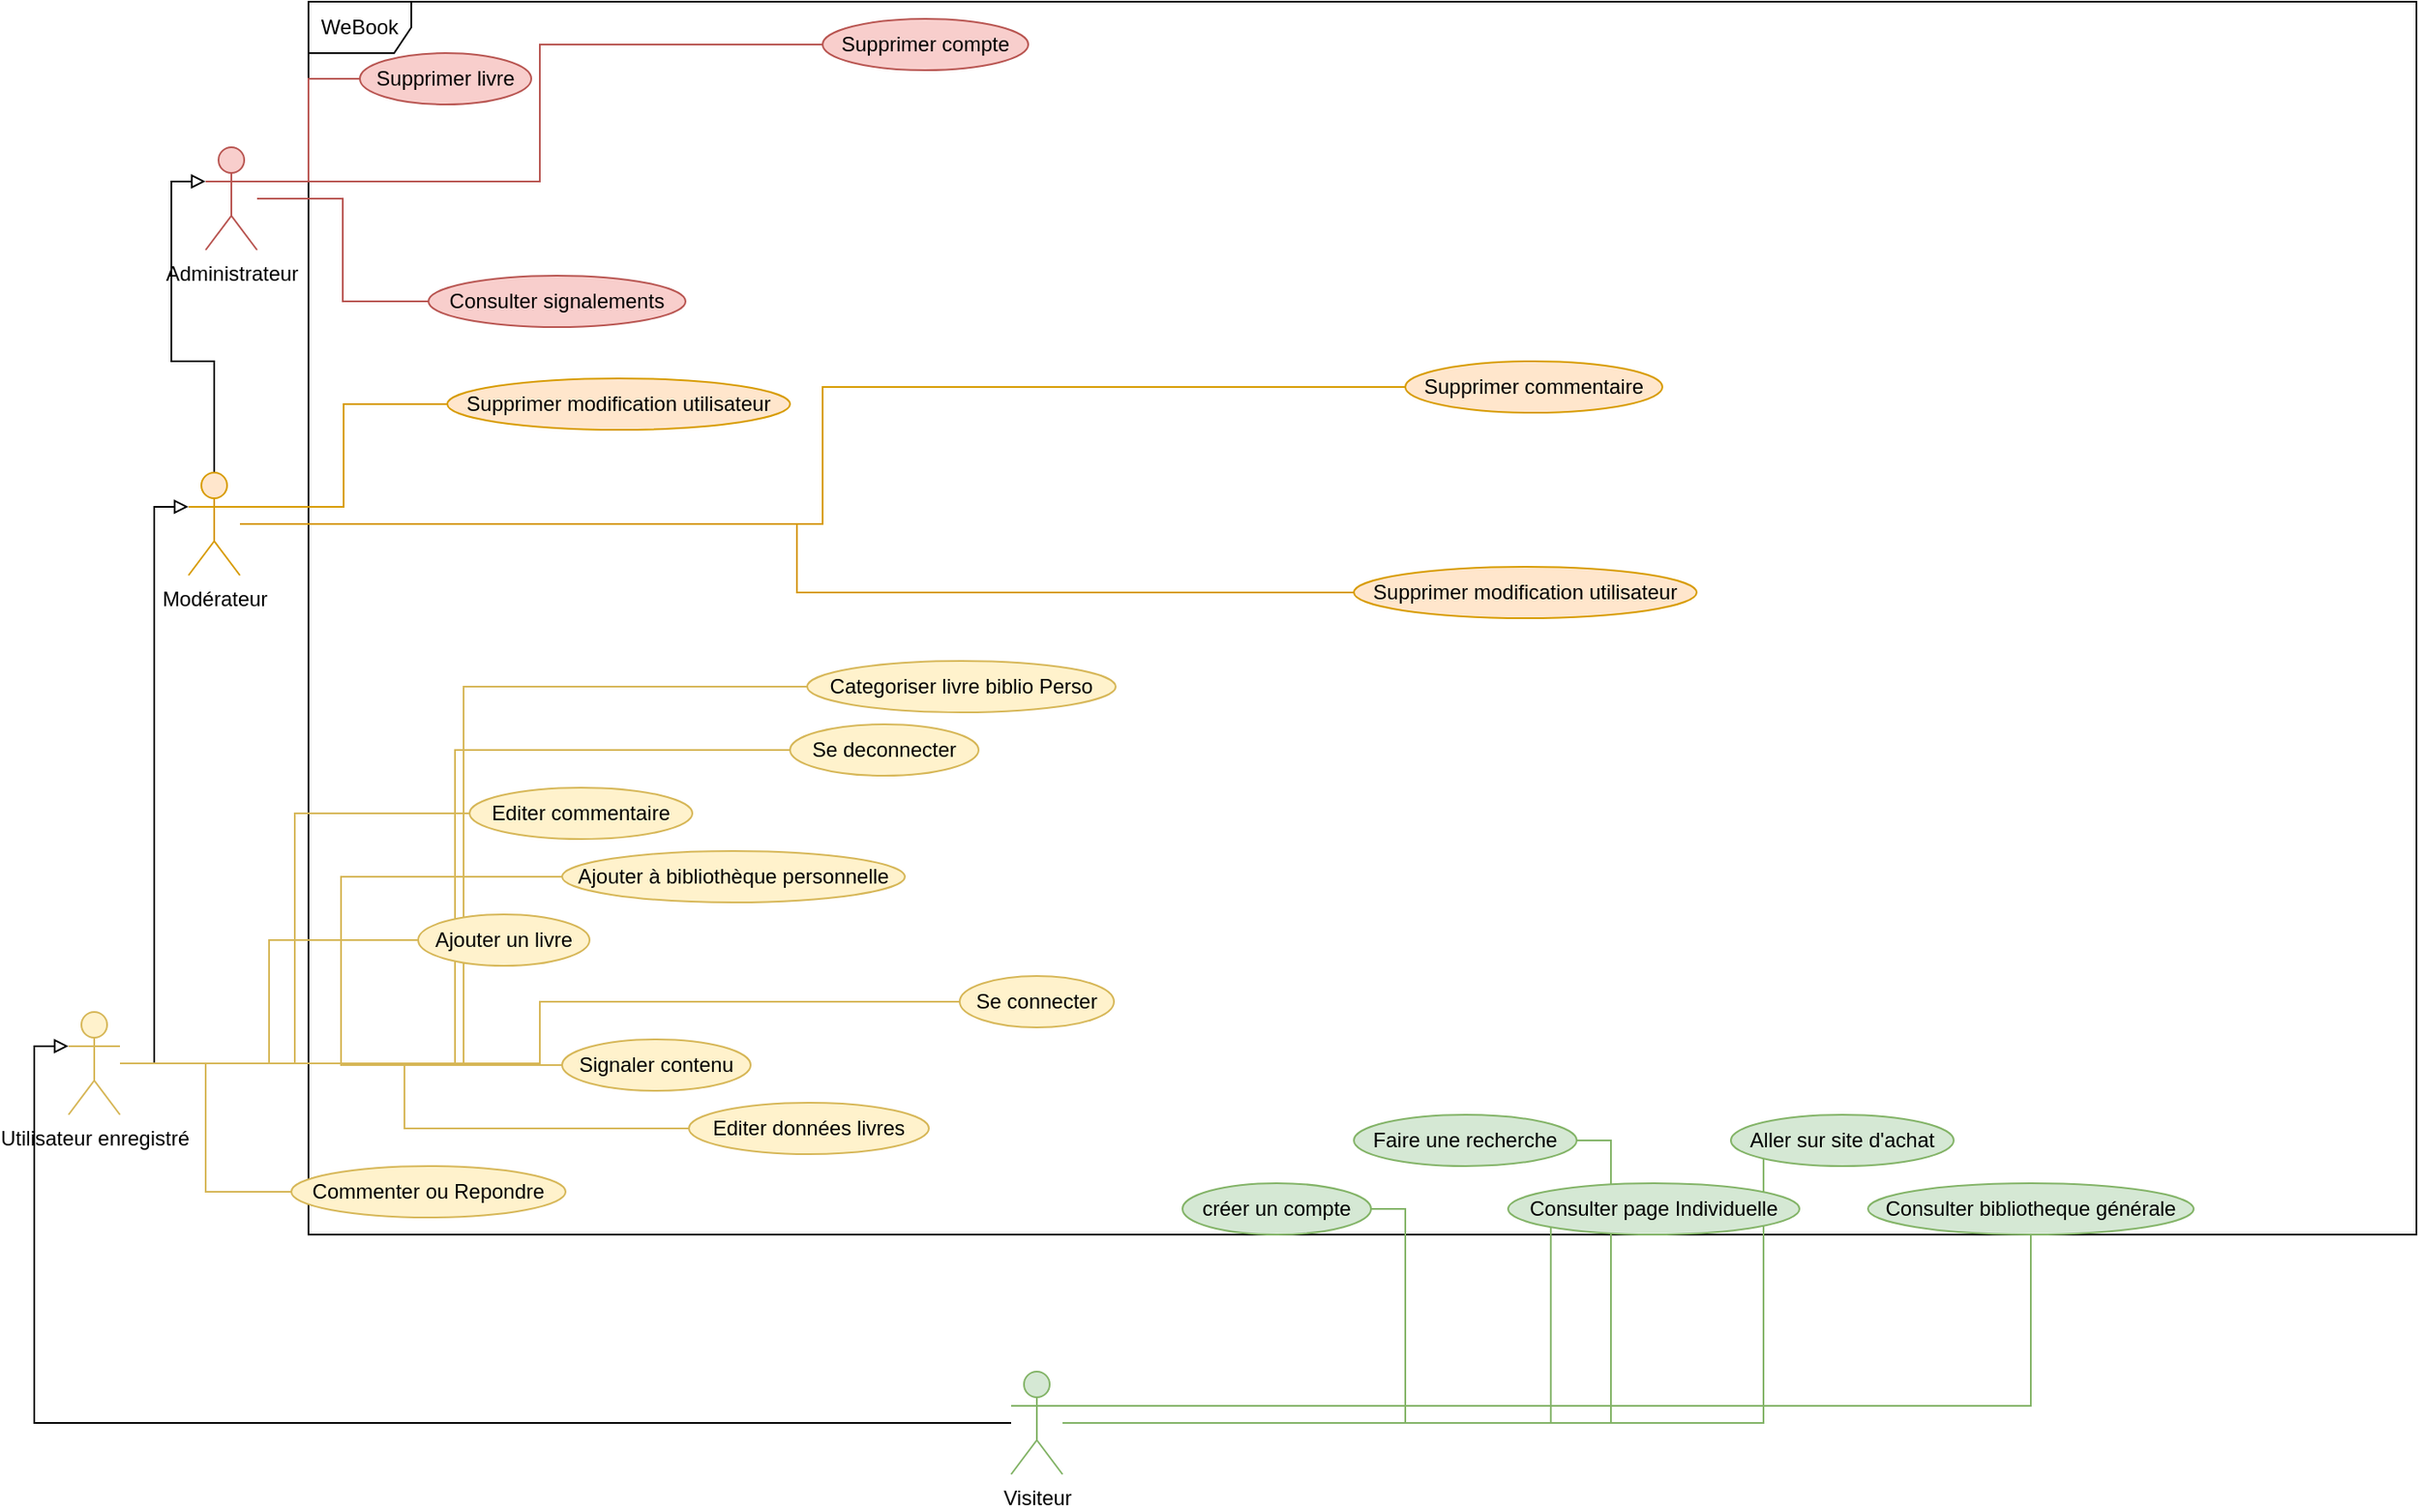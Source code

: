 <mxfile version="20.8.4" type="device"><diagram id="wIYNi1u0ON8zr8fVcuYM" name="Page-1"><mxGraphModel dx="3695" dy="2761" grid="1" gridSize="10" guides="1" tooltips="1" connect="1" arrows="1" fold="1" page="1" pageScale="1" pageWidth="827" pageHeight="1169" math="0" shadow="0"><root><mxCell id="0"/><mxCell id="1" parent="0"/><mxCell id="WPzQV7hwAxl7SX7QEhGJ-31" value="WeBook" style="shape=umlFrame;whiteSpace=wrap;html=1;" parent="1" vertex="1"><mxGeometry x="170" y="-240" width="1230" height="720" as="geometry"/></mxCell><mxCell id="WPzQV7hwAxl7SX7QEhGJ-34" style="edgeStyle=orthogonalEdgeStyle;rounded=0;orthogonalLoop=1;jettySize=auto;html=1;entryX=0;entryY=0.333;entryDx=0;entryDy=0;entryPerimeter=0;endArrow=block;endFill=0;" parent="1" source="WPzQV7hwAxl7SX7QEhGJ-1" target="WPzQV7hwAxl7SX7QEhGJ-2" edge="1"><mxGeometry relative="1" as="geometry"/></mxCell><mxCell id="WPzQV7hwAxl7SX7QEhGJ-51" style="edgeStyle=orthogonalEdgeStyle;rounded=0;orthogonalLoop=1;jettySize=auto;html=1;exitX=1;exitY=0.333;exitDx=0;exitDy=0;exitPerimeter=0;endArrow=none;endFill=0;fillColor=#d5e8d4;strokeColor=#82b366;" parent="1" source="WPzQV7hwAxl7SX7QEhGJ-1" target="WPzQV7hwAxl7SX7QEhGJ-8" edge="1"><mxGeometry relative="1" as="geometry"/></mxCell><mxCell id="WPzQV7hwAxl7SX7QEhGJ-52" style="edgeStyle=orthogonalEdgeStyle;rounded=0;orthogonalLoop=1;jettySize=auto;html=1;entryX=0;entryY=1;entryDx=0;entryDy=0;endArrow=none;endFill=0;fillColor=#d5e8d4;strokeColor=#82b366;" parent="1" source="WPzQV7hwAxl7SX7QEhGJ-1" target="WPzQV7hwAxl7SX7QEhGJ-6" edge="1"><mxGeometry relative="1" as="geometry"/></mxCell><mxCell id="WPzQV7hwAxl7SX7QEhGJ-55" style="edgeStyle=orthogonalEdgeStyle;rounded=0;orthogonalLoop=1;jettySize=auto;html=1;entryX=1;entryY=0.5;entryDx=0;entryDy=0;endArrow=none;endFill=0;fillColor=#d5e8d4;strokeColor=#82b366;" parent="1" source="WPzQV7hwAxl7SX7QEhGJ-1" target="WPzQV7hwAxl7SX7QEhGJ-10" edge="1"><mxGeometry relative="1" as="geometry"/></mxCell><mxCell id="WPzQV7hwAxl7SX7QEhGJ-58" style="edgeStyle=orthogonalEdgeStyle;rounded=0;orthogonalLoop=1;jettySize=auto;html=1;entryX=0;entryY=1;entryDx=0;entryDy=0;endArrow=none;endFill=0;fillColor=#d5e8d4;strokeColor=#82b366;" parent="1" source="WPzQV7hwAxl7SX7QEhGJ-1" target="WPzQV7hwAxl7SX7QEhGJ-7" edge="1"><mxGeometry relative="1" as="geometry"/></mxCell><mxCell id="WPzQV7hwAxl7SX7QEhGJ-59" style="edgeStyle=orthogonalEdgeStyle;rounded=0;orthogonalLoop=1;jettySize=auto;html=1;entryX=1;entryY=0.5;entryDx=0;entryDy=0;endArrow=none;endFill=0;fillColor=#d5e8d4;strokeColor=#82b366;" parent="1" source="WPzQV7hwAxl7SX7QEhGJ-1" target="WPzQV7hwAxl7SX7QEhGJ-12" edge="1"><mxGeometry relative="1" as="geometry"/></mxCell><mxCell id="WPzQV7hwAxl7SX7QEhGJ-1" value="Visiteur" style="shape=umlActor;verticalLabelPosition=bottom;verticalAlign=top;html=1;fillColor=#d5e8d4;strokeColor=#82b366;" parent="1" vertex="1"><mxGeometry x="580" y="560" width="30" height="60" as="geometry"/></mxCell><mxCell id="WPzQV7hwAxl7SX7QEhGJ-35" style="edgeStyle=orthogonalEdgeStyle;rounded=0;orthogonalLoop=1;jettySize=auto;html=1;endArrow=block;endFill=0;entryX=0;entryY=0.333;entryDx=0;entryDy=0;entryPerimeter=0;" parent="1" source="WPzQV7hwAxl7SX7QEhGJ-2" target="WPzQV7hwAxl7SX7QEhGJ-4" edge="1"><mxGeometry relative="1" as="geometry"><mxPoint x="100" y="100" as="targetPoint"/></mxGeometry></mxCell><mxCell id="WPzQV7hwAxl7SX7QEhGJ-61" style="edgeStyle=orthogonalEdgeStyle;rounded=0;orthogonalLoop=1;jettySize=auto;html=1;entryX=0;entryY=0.5;entryDx=0;entryDy=0;endArrow=none;endFill=0;fillColor=#fff2cc;strokeColor=#d6b656;" parent="1" source="WPzQV7hwAxl7SX7QEhGJ-2" target="WPzQV7hwAxl7SX7QEhGJ-18" edge="1"><mxGeometry relative="1" as="geometry"/></mxCell><mxCell id="WPzQV7hwAxl7SX7QEhGJ-62" style="edgeStyle=orthogonalEdgeStyle;rounded=0;orthogonalLoop=1;jettySize=auto;html=1;entryX=0;entryY=0.5;entryDx=0;entryDy=0;endArrow=none;endFill=0;fillColor=#fff2cc;strokeColor=#d6b656;" parent="1" source="WPzQV7hwAxl7SX7QEhGJ-2" target="WPzQV7hwAxl7SX7QEhGJ-13" edge="1"><mxGeometry relative="1" as="geometry"/></mxCell><mxCell id="WPzQV7hwAxl7SX7QEhGJ-63" style="edgeStyle=orthogonalEdgeStyle;rounded=0;orthogonalLoop=1;jettySize=auto;html=1;entryX=0;entryY=0.5;entryDx=0;entryDy=0;endArrow=none;endFill=0;fillColor=#fff2cc;strokeColor=#d6b656;" parent="1" source="WPzQV7hwAxl7SX7QEhGJ-2" target="WPzQV7hwAxl7SX7QEhGJ-19" edge="1"><mxGeometry relative="1" as="geometry"/></mxCell><mxCell id="WPzQV7hwAxl7SX7QEhGJ-64" style="edgeStyle=orthogonalEdgeStyle;rounded=0;orthogonalLoop=1;jettySize=auto;html=1;entryX=0;entryY=0.5;entryDx=0;entryDy=0;endArrow=none;endFill=0;fillColor=#fff2cc;strokeColor=#d6b656;" parent="1" source="WPzQV7hwAxl7SX7QEhGJ-2" target="WPzQV7hwAxl7SX7QEhGJ-17" edge="1"><mxGeometry relative="1" as="geometry"/></mxCell><mxCell id="WPzQV7hwAxl7SX7QEhGJ-65" style="edgeStyle=orthogonalEdgeStyle;rounded=0;orthogonalLoop=1;jettySize=auto;html=1;entryX=0;entryY=0.5;entryDx=0;entryDy=0;endArrow=none;endFill=0;fillColor=#fff2cc;strokeColor=#d6b656;" parent="1" source="WPzQV7hwAxl7SX7QEhGJ-2" target="WPzQV7hwAxl7SX7QEhGJ-11" edge="1"><mxGeometry relative="1" as="geometry"/></mxCell><mxCell id="WPzQV7hwAxl7SX7QEhGJ-66" style="edgeStyle=orthogonalEdgeStyle;rounded=0;orthogonalLoop=1;jettySize=auto;html=1;entryX=0;entryY=0.5;entryDx=0;entryDy=0;endArrow=none;endFill=0;fillColor=#fff2cc;strokeColor=#d6b656;" parent="1" source="WPzQV7hwAxl7SX7QEhGJ-2" target="WPzQV7hwAxl7SX7QEhGJ-16" edge="1"><mxGeometry relative="1" as="geometry"/></mxCell><mxCell id="WPzQV7hwAxl7SX7QEhGJ-67" style="edgeStyle=orthogonalEdgeStyle;rounded=0;orthogonalLoop=1;jettySize=auto;html=1;entryX=0;entryY=0.5;entryDx=0;entryDy=0;endArrow=none;endFill=0;fillColor=#fff2cc;strokeColor=#d6b656;" parent="1" source="WPzQV7hwAxl7SX7QEhGJ-2" target="WPzQV7hwAxl7SX7QEhGJ-15" edge="1"><mxGeometry relative="1" as="geometry"/></mxCell><mxCell id="WPzQV7hwAxl7SX7QEhGJ-68" style="edgeStyle=orthogonalEdgeStyle;rounded=0;orthogonalLoop=1;jettySize=auto;html=1;entryX=0;entryY=0.5;entryDx=0;entryDy=0;endArrow=none;endFill=0;fillColor=#fff2cc;strokeColor=#d6b656;" parent="1" source="WPzQV7hwAxl7SX7QEhGJ-2" target="WPzQV7hwAxl7SX7QEhGJ-14" edge="1"><mxGeometry relative="1" as="geometry"/></mxCell><mxCell id="WPzQV7hwAxl7SX7QEhGJ-69" style="edgeStyle=orthogonalEdgeStyle;rounded=0;orthogonalLoop=1;jettySize=auto;html=1;entryX=0;entryY=0.5;entryDx=0;entryDy=0;endArrow=none;endFill=0;fillColor=#fff2cc;strokeColor=#d6b656;" parent="1" source="WPzQV7hwAxl7SX7QEhGJ-2" target="WPzQV7hwAxl7SX7QEhGJ-5" edge="1"><mxGeometry relative="1" as="geometry"/></mxCell><mxCell id="WPzQV7hwAxl7SX7QEhGJ-2" value="&lt;div&gt;Utilisateur enregistré&lt;/div&gt;&lt;div&gt;&lt;br&gt;&lt;/div&gt;" style="shape=umlActor;verticalLabelPosition=bottom;verticalAlign=top;html=1;fillColor=#fff2cc;strokeColor=#d6b656;" parent="1" vertex="1"><mxGeometry x="30" y="350" width="30" height="60" as="geometry"/></mxCell><mxCell id="WPzQV7hwAxl7SX7QEhGJ-71" style="edgeStyle=orthogonalEdgeStyle;rounded=0;orthogonalLoop=1;jettySize=auto;html=1;entryX=0;entryY=0.5;entryDx=0;entryDy=0;endArrow=none;endFill=0;fillColor=#f8cecc;strokeColor=#b85450;" parent="1" source="WPzQV7hwAxl7SX7QEhGJ-3" target="WPzQV7hwAxl7SX7QEhGJ-20" edge="1"><mxGeometry relative="1" as="geometry"/></mxCell><mxCell id="WPzQV7hwAxl7SX7QEhGJ-3" value="&lt;div&gt;Administrateur&lt;/div&gt;&lt;div&gt;&lt;br&gt;&lt;/div&gt;" style="shape=umlActor;verticalLabelPosition=bottom;verticalAlign=top;html=1;fillColor=#f8cecc;strokeColor=#b85450;" parent="1" vertex="1"><mxGeometry x="110" y="-155" width="30" height="60" as="geometry"/></mxCell><mxCell id="WPzQV7hwAxl7SX7QEhGJ-36" style="edgeStyle=orthogonalEdgeStyle;rounded=0;orthogonalLoop=1;jettySize=auto;html=1;exitX=0.5;exitY=0;exitDx=0;exitDy=0;exitPerimeter=0;entryX=0;entryY=0.333;entryDx=0;entryDy=0;entryPerimeter=0;endArrow=block;endFill=0;" parent="1" source="WPzQV7hwAxl7SX7QEhGJ-4" target="WPzQV7hwAxl7SX7QEhGJ-3" edge="1"><mxGeometry relative="1" as="geometry"><mxPoint x="125" y="-80" as="targetPoint"/></mxGeometry></mxCell><mxCell id="WPzQV7hwAxl7SX7QEhGJ-46" style="edgeStyle=orthogonalEdgeStyle;rounded=0;orthogonalLoop=1;jettySize=auto;html=1;exitX=1;exitY=0.333;exitDx=0;exitDy=0;exitPerimeter=0;entryX=0;entryY=0.5;entryDx=0;entryDy=0;endArrow=none;endFill=0;fillColor=#ffe6cc;strokeColor=#d79b00;" parent="1" source="WPzQV7hwAxl7SX7QEhGJ-4" target="WPzQV7hwAxl7SX7QEhGJ-21" edge="1"><mxGeometry relative="1" as="geometry"/></mxCell><mxCell id="WPzQV7hwAxl7SX7QEhGJ-47" style="edgeStyle=orthogonalEdgeStyle;rounded=0;orthogonalLoop=1;jettySize=auto;html=1;entryX=0;entryY=0.5;entryDx=0;entryDy=0;endArrow=none;endFill=0;fillColor=#ffe6cc;strokeColor=#d79b00;" parent="1" source="WPzQV7hwAxl7SX7QEhGJ-4" target="WPzQV7hwAxl7SX7QEhGJ-45" edge="1"><mxGeometry relative="1" as="geometry"/></mxCell><mxCell id="WPzQV7hwAxl7SX7QEhGJ-70" style="edgeStyle=orthogonalEdgeStyle;rounded=0;orthogonalLoop=1;jettySize=auto;html=1;entryX=0;entryY=0.5;entryDx=0;entryDy=0;endArrow=none;endFill=0;fillColor=#ffe6cc;strokeColor=#d79b00;" parent="1" source="WPzQV7hwAxl7SX7QEhGJ-4" target="WPzQV7hwAxl7SX7QEhGJ-22" edge="1"><mxGeometry relative="1" as="geometry"/></mxCell><mxCell id="WPzQV7hwAxl7SX7QEhGJ-4" value="Modérateur" style="shape=umlActor;verticalLabelPosition=bottom;verticalAlign=top;html=1;fillColor=#ffe6cc;strokeColor=#d79b00;" parent="1" vertex="1"><mxGeometry x="100" y="35" width="30" height="60" as="geometry"/></mxCell><mxCell id="WPzQV7hwAxl7SX7QEhGJ-5" value="Signaler contenu" style="ellipse;whiteSpace=wrap;html=1;fillColor=#fff2cc;strokeColor=#d6b656;" parent="1" vertex="1"><mxGeometry x="318" y="366" width="110" height="30" as="geometry"/></mxCell><mxCell id="WPzQV7hwAxl7SX7QEhGJ-6" value="&lt;div&gt;Aller sur site d'achat&lt;/div&gt;" style="ellipse;whiteSpace=wrap;html=1;fillColor=#d5e8d4;strokeColor=#82b366;" parent="1" vertex="1"><mxGeometry x="1000" y="410" width="130" height="30" as="geometry"/></mxCell><mxCell id="WPzQV7hwAxl7SX7QEhGJ-7" value="Consulter page Individuelle" style="ellipse;whiteSpace=wrap;html=1;fillColor=#d5e8d4;strokeColor=#82b366;" parent="1" vertex="1"><mxGeometry x="870" y="450" width="170" height="30" as="geometry"/></mxCell><mxCell id="WPzQV7hwAxl7SX7QEhGJ-8" value="&lt;div&gt;Consulter bibliotheque générale&lt;/div&gt;" style="ellipse;whiteSpace=wrap;html=1;fillColor=#d5e8d4;strokeColor=#82b366;" parent="1" vertex="1"><mxGeometry x="1080" y="450" width="190" height="30" as="geometry"/></mxCell><mxCell id="WPzQV7hwAxl7SX7QEhGJ-10" value="créer un compte" style="ellipse;whiteSpace=wrap;html=1;fillColor=#d5e8d4;strokeColor=#82b366;" parent="1" vertex="1"><mxGeometry x="680" y="450" width="110" height="30" as="geometry"/></mxCell><mxCell id="WPzQV7hwAxl7SX7QEhGJ-11" value="Se connecter" style="ellipse;whiteSpace=wrap;html=1;fillColor=#fff2cc;strokeColor=#d6b656;" parent="1" vertex="1"><mxGeometry x="550" y="329" width="90" height="30" as="geometry"/></mxCell><mxCell id="WPzQV7hwAxl7SX7QEhGJ-13" value="Ajouter un livre" style="ellipse;whiteSpace=wrap;html=1;fillColor=#fff2cc;strokeColor=#d6b656;" parent="1" vertex="1"><mxGeometry x="234" y="293" width="100" height="30" as="geometry"/></mxCell><mxCell id="WPzQV7hwAxl7SX7QEhGJ-14" value="Ajouter à bibliothèque personnelle" style="ellipse;whiteSpace=wrap;html=1;fillColor=#fff2cc;strokeColor=#d6b656;" parent="1" vertex="1"><mxGeometry x="318" y="256" width="200" height="30" as="geometry"/></mxCell><mxCell id="WPzQV7hwAxl7SX7QEhGJ-15" value="Categoriser livre biblio Perso" style="ellipse;whiteSpace=wrap;html=1;fillColor=#fff2cc;strokeColor=#d6b656;" parent="1" vertex="1"><mxGeometry x="461" y="145" width="180" height="30" as="geometry"/></mxCell><mxCell id="WPzQV7hwAxl7SX7QEhGJ-16" value="Editer données livres" style="ellipse;whiteSpace=wrap;html=1;fillColor=#fff2cc;strokeColor=#d6b656;" parent="1" vertex="1"><mxGeometry x="392" y="403" width="140" height="30" as="geometry"/></mxCell><mxCell id="WPzQV7hwAxl7SX7QEhGJ-17" value="Se deconnecter" style="ellipse;whiteSpace=wrap;html=1;fillColor=#fff2cc;strokeColor=#d6b656;" parent="1" vertex="1"><mxGeometry x="451" y="182" width="110" height="30" as="geometry"/></mxCell><mxCell id="WPzQV7hwAxl7SX7QEhGJ-18" value="Editer commentaire" style="ellipse;whiteSpace=wrap;html=1;fillColor=#fff2cc;strokeColor=#d6b656;" parent="1" vertex="1"><mxGeometry x="264" y="219" width="130" height="30" as="geometry"/></mxCell><mxCell id="WPzQV7hwAxl7SX7QEhGJ-19" value="Commenter ou Repondre" style="ellipse;whiteSpace=wrap;html=1;fillColor=#fff2cc;strokeColor=#d6b656;" parent="1" vertex="1"><mxGeometry x="160" y="440" width="160" height="30" as="geometry"/></mxCell><mxCell id="WPzQV7hwAxl7SX7QEhGJ-20" value="Consulter signalements" style="ellipse;whiteSpace=wrap;html=1;fillColor=#f8cecc;strokeColor=#b85450;" parent="1" vertex="1"><mxGeometry x="240" y="-80" width="150" height="30" as="geometry"/></mxCell><mxCell id="WPzQV7hwAxl7SX7QEhGJ-21" value="Supprimer modification utilisateur" style="ellipse;whiteSpace=wrap;html=1;fillColor=#ffe6cc;strokeColor=#d79b00;" parent="1" vertex="1"><mxGeometry x="251" y="-20" width="200" height="30" as="geometry"/></mxCell><mxCell id="WPzQV7hwAxl7SX7QEhGJ-22" value="Supprimer modification utilisateur" style="ellipse;whiteSpace=wrap;html=1;fillColor=#ffe6cc;strokeColor=#d79b00;" parent="1" vertex="1"><mxGeometry x="780" y="90" width="200" height="30" as="geometry"/></mxCell><mxCell id="WPzQV7hwAxl7SX7QEhGJ-23" value="Supprimer livre" style="ellipse;whiteSpace=wrap;html=1;fillColor=#f8cecc;strokeColor=#b85450;" parent="1" vertex="1"><mxGeometry x="200" y="-210" width="100" height="30" as="geometry"/></mxCell><mxCell id="WPzQV7hwAxl7SX7QEhGJ-26" value="Supprimer compte" style="ellipse;whiteSpace=wrap;html=1;fillColor=#f8cecc;strokeColor=#b85450;" parent="1" vertex="1"><mxGeometry x="470" y="-230" width="120" height="30" as="geometry"/></mxCell><mxCell id="WPzQV7hwAxl7SX7QEhGJ-42" value="" style="endArrow=none;html=1;rounded=0;entryX=0;entryY=0.5;entryDx=0;entryDy=0;exitX=1;exitY=0.333;exitDx=0;exitDy=0;exitPerimeter=0;fillColor=#f8cecc;strokeColor=#b85450;edgeStyle=orthogonalEdgeStyle;" parent="1" source="WPzQV7hwAxl7SX7QEhGJ-3" target="WPzQV7hwAxl7SX7QEhGJ-23" edge="1"><mxGeometry width="50" height="50" relative="1" as="geometry"><mxPoint x="170" y="-110" as="sourcePoint"/><mxPoint x="220" y="-160" as="targetPoint"/></mxGeometry></mxCell><mxCell id="WPzQV7hwAxl7SX7QEhGJ-43" value="" style="endArrow=none;html=1;rounded=0;exitX=1;exitY=0.333;exitDx=0;exitDy=0;exitPerimeter=0;entryX=0;entryY=0.5;entryDx=0;entryDy=0;fillColor=#f8cecc;strokeColor=#b85450;edgeStyle=orthogonalEdgeStyle;" parent="1" source="WPzQV7hwAxl7SX7QEhGJ-3" target="WPzQV7hwAxl7SX7QEhGJ-26" edge="1"><mxGeometry width="50" height="50" relative="1" as="geometry"><mxPoint x="200" y="-70" as="sourcePoint"/><mxPoint x="250" y="-120" as="targetPoint"/></mxGeometry></mxCell><mxCell id="WPzQV7hwAxl7SX7QEhGJ-45" value="&lt;div&gt;Supprimer commentaire&lt;/div&gt;" style="ellipse;whiteSpace=wrap;html=1;fillColor=#ffe6cc;strokeColor=#d79b00;" parent="1" vertex="1"><mxGeometry x="810" y="-30" width="150" height="30" as="geometry"/></mxCell><mxCell id="WPzQV7hwAxl7SX7QEhGJ-12" value="Faire une recherche" style="ellipse;whiteSpace=wrap;html=1;fillColor=#d5e8d4;strokeColor=#82b366;" parent="1" vertex="1"><mxGeometry x="780" y="410" width="130" height="30" as="geometry"/></mxCell></root></mxGraphModel></diagram></mxfile>